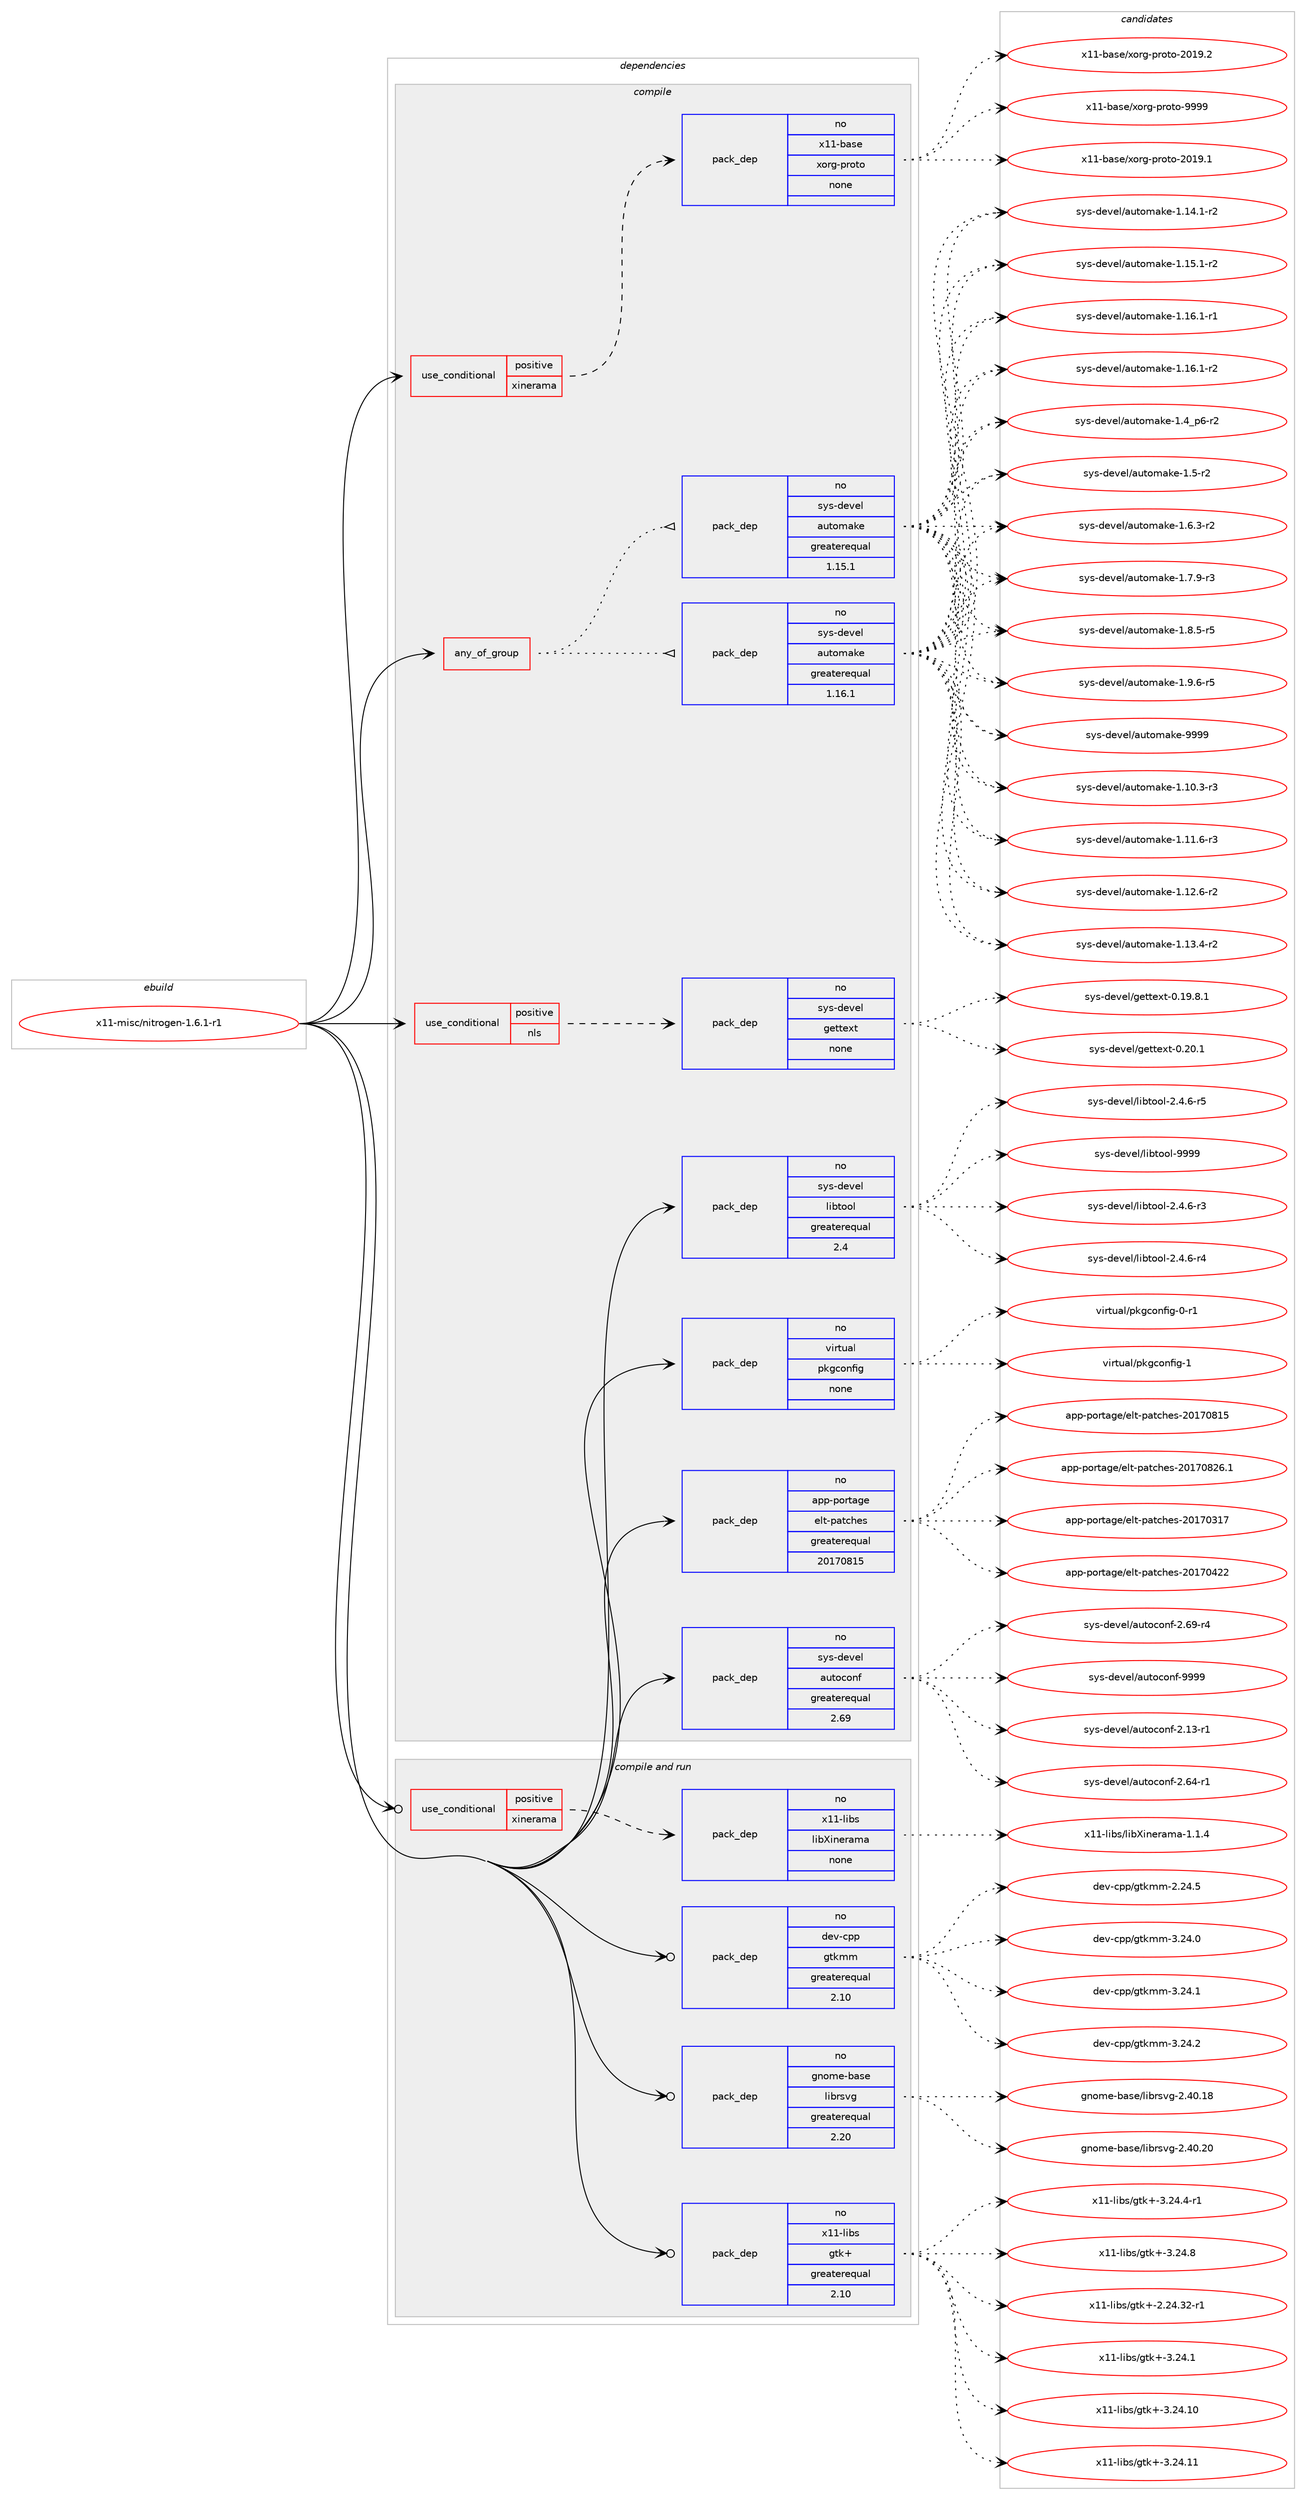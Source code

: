 digraph prolog {

# *************
# Graph options
# *************

newrank=true;
concentrate=true;
compound=true;
graph [rankdir=LR,fontname=Helvetica,fontsize=10,ranksep=1.5];#, ranksep=2.5, nodesep=0.2];
edge  [arrowhead=vee];
node  [fontname=Helvetica,fontsize=10];

# **********
# The ebuild
# **********

subgraph cluster_leftcol {
color=gray;
rank=same;
label=<<i>ebuild</i>>;
id [label="x11-misc/nitrogen-1.6.1-r1", color=red, width=4, href="../x11-misc/nitrogen-1.6.1-r1.svg"];
}

# ****************
# The dependencies
# ****************

subgraph cluster_midcol {
color=gray;
label=<<i>dependencies</i>>;
subgraph cluster_compile {
fillcolor="#eeeeee";
style=filled;
label=<<i>compile</i>>;
subgraph any16087 {
dependency919723 [label=<<TABLE BORDER="0" CELLBORDER="1" CELLSPACING="0" CELLPADDING="4"><TR><TD CELLPADDING="10">any_of_group</TD></TR></TABLE>>, shape=none, color=red];subgraph pack683200 {
dependency919724 [label=<<TABLE BORDER="0" CELLBORDER="1" CELLSPACING="0" CELLPADDING="4" WIDTH="220"><TR><TD ROWSPAN="6" CELLPADDING="30">pack_dep</TD></TR><TR><TD WIDTH="110">no</TD></TR><TR><TD>sys-devel</TD></TR><TR><TD>automake</TD></TR><TR><TD>greaterequal</TD></TR><TR><TD>1.16.1</TD></TR></TABLE>>, shape=none, color=blue];
}
dependency919723:e -> dependency919724:w [weight=20,style="dotted",arrowhead="oinv"];
subgraph pack683201 {
dependency919725 [label=<<TABLE BORDER="0" CELLBORDER="1" CELLSPACING="0" CELLPADDING="4" WIDTH="220"><TR><TD ROWSPAN="6" CELLPADDING="30">pack_dep</TD></TR><TR><TD WIDTH="110">no</TD></TR><TR><TD>sys-devel</TD></TR><TR><TD>automake</TD></TR><TR><TD>greaterequal</TD></TR><TR><TD>1.15.1</TD></TR></TABLE>>, shape=none, color=blue];
}
dependency919723:e -> dependency919725:w [weight=20,style="dotted",arrowhead="oinv"];
}
id:e -> dependency919723:w [weight=20,style="solid",arrowhead="vee"];
subgraph cond219845 {
dependency919726 [label=<<TABLE BORDER="0" CELLBORDER="1" CELLSPACING="0" CELLPADDING="4"><TR><TD ROWSPAN="3" CELLPADDING="10">use_conditional</TD></TR><TR><TD>positive</TD></TR><TR><TD>nls</TD></TR></TABLE>>, shape=none, color=red];
subgraph pack683202 {
dependency919727 [label=<<TABLE BORDER="0" CELLBORDER="1" CELLSPACING="0" CELLPADDING="4" WIDTH="220"><TR><TD ROWSPAN="6" CELLPADDING="30">pack_dep</TD></TR><TR><TD WIDTH="110">no</TD></TR><TR><TD>sys-devel</TD></TR><TR><TD>gettext</TD></TR><TR><TD>none</TD></TR><TR><TD></TD></TR></TABLE>>, shape=none, color=blue];
}
dependency919726:e -> dependency919727:w [weight=20,style="dashed",arrowhead="vee"];
}
id:e -> dependency919726:w [weight=20,style="solid",arrowhead="vee"];
subgraph cond219846 {
dependency919728 [label=<<TABLE BORDER="0" CELLBORDER="1" CELLSPACING="0" CELLPADDING="4"><TR><TD ROWSPAN="3" CELLPADDING="10">use_conditional</TD></TR><TR><TD>positive</TD></TR><TR><TD>xinerama</TD></TR></TABLE>>, shape=none, color=red];
subgraph pack683203 {
dependency919729 [label=<<TABLE BORDER="0" CELLBORDER="1" CELLSPACING="0" CELLPADDING="4" WIDTH="220"><TR><TD ROWSPAN="6" CELLPADDING="30">pack_dep</TD></TR><TR><TD WIDTH="110">no</TD></TR><TR><TD>x11-base</TD></TR><TR><TD>xorg-proto</TD></TR><TR><TD>none</TD></TR><TR><TD></TD></TR></TABLE>>, shape=none, color=blue];
}
dependency919728:e -> dependency919729:w [weight=20,style="dashed",arrowhead="vee"];
}
id:e -> dependency919728:w [weight=20,style="solid",arrowhead="vee"];
subgraph pack683204 {
dependency919730 [label=<<TABLE BORDER="0" CELLBORDER="1" CELLSPACING="0" CELLPADDING="4" WIDTH="220"><TR><TD ROWSPAN="6" CELLPADDING="30">pack_dep</TD></TR><TR><TD WIDTH="110">no</TD></TR><TR><TD>app-portage</TD></TR><TR><TD>elt-patches</TD></TR><TR><TD>greaterequal</TD></TR><TR><TD>20170815</TD></TR></TABLE>>, shape=none, color=blue];
}
id:e -> dependency919730:w [weight=20,style="solid",arrowhead="vee"];
subgraph pack683205 {
dependency919731 [label=<<TABLE BORDER="0" CELLBORDER="1" CELLSPACING="0" CELLPADDING="4" WIDTH="220"><TR><TD ROWSPAN="6" CELLPADDING="30">pack_dep</TD></TR><TR><TD WIDTH="110">no</TD></TR><TR><TD>sys-devel</TD></TR><TR><TD>autoconf</TD></TR><TR><TD>greaterequal</TD></TR><TR><TD>2.69</TD></TR></TABLE>>, shape=none, color=blue];
}
id:e -> dependency919731:w [weight=20,style="solid",arrowhead="vee"];
subgraph pack683206 {
dependency919732 [label=<<TABLE BORDER="0" CELLBORDER="1" CELLSPACING="0" CELLPADDING="4" WIDTH="220"><TR><TD ROWSPAN="6" CELLPADDING="30">pack_dep</TD></TR><TR><TD WIDTH="110">no</TD></TR><TR><TD>sys-devel</TD></TR><TR><TD>libtool</TD></TR><TR><TD>greaterequal</TD></TR><TR><TD>2.4</TD></TR></TABLE>>, shape=none, color=blue];
}
id:e -> dependency919732:w [weight=20,style="solid",arrowhead="vee"];
subgraph pack683207 {
dependency919733 [label=<<TABLE BORDER="0" CELLBORDER="1" CELLSPACING="0" CELLPADDING="4" WIDTH="220"><TR><TD ROWSPAN="6" CELLPADDING="30">pack_dep</TD></TR><TR><TD WIDTH="110">no</TD></TR><TR><TD>virtual</TD></TR><TR><TD>pkgconfig</TD></TR><TR><TD>none</TD></TR><TR><TD></TD></TR></TABLE>>, shape=none, color=blue];
}
id:e -> dependency919733:w [weight=20,style="solid",arrowhead="vee"];
}
subgraph cluster_compileandrun {
fillcolor="#eeeeee";
style=filled;
label=<<i>compile and run</i>>;
subgraph cond219847 {
dependency919734 [label=<<TABLE BORDER="0" CELLBORDER="1" CELLSPACING="0" CELLPADDING="4"><TR><TD ROWSPAN="3" CELLPADDING="10">use_conditional</TD></TR><TR><TD>positive</TD></TR><TR><TD>xinerama</TD></TR></TABLE>>, shape=none, color=red];
subgraph pack683208 {
dependency919735 [label=<<TABLE BORDER="0" CELLBORDER="1" CELLSPACING="0" CELLPADDING="4" WIDTH="220"><TR><TD ROWSPAN="6" CELLPADDING="30">pack_dep</TD></TR><TR><TD WIDTH="110">no</TD></TR><TR><TD>x11-libs</TD></TR><TR><TD>libXinerama</TD></TR><TR><TD>none</TD></TR><TR><TD></TD></TR></TABLE>>, shape=none, color=blue];
}
dependency919734:e -> dependency919735:w [weight=20,style="dashed",arrowhead="vee"];
}
id:e -> dependency919734:w [weight=20,style="solid",arrowhead="odotvee"];
subgraph pack683209 {
dependency919736 [label=<<TABLE BORDER="0" CELLBORDER="1" CELLSPACING="0" CELLPADDING="4" WIDTH="220"><TR><TD ROWSPAN="6" CELLPADDING="30">pack_dep</TD></TR><TR><TD WIDTH="110">no</TD></TR><TR><TD>dev-cpp</TD></TR><TR><TD>gtkmm</TD></TR><TR><TD>greaterequal</TD></TR><TR><TD>2.10</TD></TR></TABLE>>, shape=none, color=blue];
}
id:e -> dependency919736:w [weight=20,style="solid",arrowhead="odotvee"];
subgraph pack683210 {
dependency919737 [label=<<TABLE BORDER="0" CELLBORDER="1" CELLSPACING="0" CELLPADDING="4" WIDTH="220"><TR><TD ROWSPAN="6" CELLPADDING="30">pack_dep</TD></TR><TR><TD WIDTH="110">no</TD></TR><TR><TD>gnome-base</TD></TR><TR><TD>librsvg</TD></TR><TR><TD>greaterequal</TD></TR><TR><TD>2.20</TD></TR></TABLE>>, shape=none, color=blue];
}
id:e -> dependency919737:w [weight=20,style="solid",arrowhead="odotvee"];
subgraph pack683211 {
dependency919738 [label=<<TABLE BORDER="0" CELLBORDER="1" CELLSPACING="0" CELLPADDING="4" WIDTH="220"><TR><TD ROWSPAN="6" CELLPADDING="30">pack_dep</TD></TR><TR><TD WIDTH="110">no</TD></TR><TR><TD>x11-libs</TD></TR><TR><TD>gtk+</TD></TR><TR><TD>greaterequal</TD></TR><TR><TD>2.10</TD></TR></TABLE>>, shape=none, color=blue];
}
id:e -> dependency919738:w [weight=20,style="solid",arrowhead="odotvee"];
}
subgraph cluster_run {
fillcolor="#eeeeee";
style=filled;
label=<<i>run</i>>;
}
}

# **************
# The candidates
# **************

subgraph cluster_choices {
rank=same;
color=gray;
label=<<i>candidates</i>>;

subgraph choice683200 {
color=black;
nodesep=1;
choice11512111545100101118101108479711711611110997107101454946494846514511451 [label="sys-devel/automake-1.10.3-r3", color=red, width=4,href="../sys-devel/automake-1.10.3-r3.svg"];
choice11512111545100101118101108479711711611110997107101454946494946544511451 [label="sys-devel/automake-1.11.6-r3", color=red, width=4,href="../sys-devel/automake-1.11.6-r3.svg"];
choice11512111545100101118101108479711711611110997107101454946495046544511450 [label="sys-devel/automake-1.12.6-r2", color=red, width=4,href="../sys-devel/automake-1.12.6-r2.svg"];
choice11512111545100101118101108479711711611110997107101454946495146524511450 [label="sys-devel/automake-1.13.4-r2", color=red, width=4,href="../sys-devel/automake-1.13.4-r2.svg"];
choice11512111545100101118101108479711711611110997107101454946495246494511450 [label="sys-devel/automake-1.14.1-r2", color=red, width=4,href="../sys-devel/automake-1.14.1-r2.svg"];
choice11512111545100101118101108479711711611110997107101454946495346494511450 [label="sys-devel/automake-1.15.1-r2", color=red, width=4,href="../sys-devel/automake-1.15.1-r2.svg"];
choice11512111545100101118101108479711711611110997107101454946495446494511449 [label="sys-devel/automake-1.16.1-r1", color=red, width=4,href="../sys-devel/automake-1.16.1-r1.svg"];
choice11512111545100101118101108479711711611110997107101454946495446494511450 [label="sys-devel/automake-1.16.1-r2", color=red, width=4,href="../sys-devel/automake-1.16.1-r2.svg"];
choice115121115451001011181011084797117116111109971071014549465295112544511450 [label="sys-devel/automake-1.4_p6-r2", color=red, width=4,href="../sys-devel/automake-1.4_p6-r2.svg"];
choice11512111545100101118101108479711711611110997107101454946534511450 [label="sys-devel/automake-1.5-r2", color=red, width=4,href="../sys-devel/automake-1.5-r2.svg"];
choice115121115451001011181011084797117116111109971071014549465446514511450 [label="sys-devel/automake-1.6.3-r2", color=red, width=4,href="../sys-devel/automake-1.6.3-r2.svg"];
choice115121115451001011181011084797117116111109971071014549465546574511451 [label="sys-devel/automake-1.7.9-r3", color=red, width=4,href="../sys-devel/automake-1.7.9-r3.svg"];
choice115121115451001011181011084797117116111109971071014549465646534511453 [label="sys-devel/automake-1.8.5-r5", color=red, width=4,href="../sys-devel/automake-1.8.5-r5.svg"];
choice115121115451001011181011084797117116111109971071014549465746544511453 [label="sys-devel/automake-1.9.6-r5", color=red, width=4,href="../sys-devel/automake-1.9.6-r5.svg"];
choice115121115451001011181011084797117116111109971071014557575757 [label="sys-devel/automake-9999", color=red, width=4,href="../sys-devel/automake-9999.svg"];
dependency919724:e -> choice11512111545100101118101108479711711611110997107101454946494846514511451:w [style=dotted,weight="100"];
dependency919724:e -> choice11512111545100101118101108479711711611110997107101454946494946544511451:w [style=dotted,weight="100"];
dependency919724:e -> choice11512111545100101118101108479711711611110997107101454946495046544511450:w [style=dotted,weight="100"];
dependency919724:e -> choice11512111545100101118101108479711711611110997107101454946495146524511450:w [style=dotted,weight="100"];
dependency919724:e -> choice11512111545100101118101108479711711611110997107101454946495246494511450:w [style=dotted,weight="100"];
dependency919724:e -> choice11512111545100101118101108479711711611110997107101454946495346494511450:w [style=dotted,weight="100"];
dependency919724:e -> choice11512111545100101118101108479711711611110997107101454946495446494511449:w [style=dotted,weight="100"];
dependency919724:e -> choice11512111545100101118101108479711711611110997107101454946495446494511450:w [style=dotted,weight="100"];
dependency919724:e -> choice115121115451001011181011084797117116111109971071014549465295112544511450:w [style=dotted,weight="100"];
dependency919724:e -> choice11512111545100101118101108479711711611110997107101454946534511450:w [style=dotted,weight="100"];
dependency919724:e -> choice115121115451001011181011084797117116111109971071014549465446514511450:w [style=dotted,weight="100"];
dependency919724:e -> choice115121115451001011181011084797117116111109971071014549465546574511451:w [style=dotted,weight="100"];
dependency919724:e -> choice115121115451001011181011084797117116111109971071014549465646534511453:w [style=dotted,weight="100"];
dependency919724:e -> choice115121115451001011181011084797117116111109971071014549465746544511453:w [style=dotted,weight="100"];
dependency919724:e -> choice115121115451001011181011084797117116111109971071014557575757:w [style=dotted,weight="100"];
}
subgraph choice683201 {
color=black;
nodesep=1;
choice11512111545100101118101108479711711611110997107101454946494846514511451 [label="sys-devel/automake-1.10.3-r3", color=red, width=4,href="../sys-devel/automake-1.10.3-r3.svg"];
choice11512111545100101118101108479711711611110997107101454946494946544511451 [label="sys-devel/automake-1.11.6-r3", color=red, width=4,href="../sys-devel/automake-1.11.6-r3.svg"];
choice11512111545100101118101108479711711611110997107101454946495046544511450 [label="sys-devel/automake-1.12.6-r2", color=red, width=4,href="../sys-devel/automake-1.12.6-r2.svg"];
choice11512111545100101118101108479711711611110997107101454946495146524511450 [label="sys-devel/automake-1.13.4-r2", color=red, width=4,href="../sys-devel/automake-1.13.4-r2.svg"];
choice11512111545100101118101108479711711611110997107101454946495246494511450 [label="sys-devel/automake-1.14.1-r2", color=red, width=4,href="../sys-devel/automake-1.14.1-r2.svg"];
choice11512111545100101118101108479711711611110997107101454946495346494511450 [label="sys-devel/automake-1.15.1-r2", color=red, width=4,href="../sys-devel/automake-1.15.1-r2.svg"];
choice11512111545100101118101108479711711611110997107101454946495446494511449 [label="sys-devel/automake-1.16.1-r1", color=red, width=4,href="../sys-devel/automake-1.16.1-r1.svg"];
choice11512111545100101118101108479711711611110997107101454946495446494511450 [label="sys-devel/automake-1.16.1-r2", color=red, width=4,href="../sys-devel/automake-1.16.1-r2.svg"];
choice115121115451001011181011084797117116111109971071014549465295112544511450 [label="sys-devel/automake-1.4_p6-r2", color=red, width=4,href="../sys-devel/automake-1.4_p6-r2.svg"];
choice11512111545100101118101108479711711611110997107101454946534511450 [label="sys-devel/automake-1.5-r2", color=red, width=4,href="../sys-devel/automake-1.5-r2.svg"];
choice115121115451001011181011084797117116111109971071014549465446514511450 [label="sys-devel/automake-1.6.3-r2", color=red, width=4,href="../sys-devel/automake-1.6.3-r2.svg"];
choice115121115451001011181011084797117116111109971071014549465546574511451 [label="sys-devel/automake-1.7.9-r3", color=red, width=4,href="../sys-devel/automake-1.7.9-r3.svg"];
choice115121115451001011181011084797117116111109971071014549465646534511453 [label="sys-devel/automake-1.8.5-r5", color=red, width=4,href="../sys-devel/automake-1.8.5-r5.svg"];
choice115121115451001011181011084797117116111109971071014549465746544511453 [label="sys-devel/automake-1.9.6-r5", color=red, width=4,href="../sys-devel/automake-1.9.6-r5.svg"];
choice115121115451001011181011084797117116111109971071014557575757 [label="sys-devel/automake-9999", color=red, width=4,href="../sys-devel/automake-9999.svg"];
dependency919725:e -> choice11512111545100101118101108479711711611110997107101454946494846514511451:w [style=dotted,weight="100"];
dependency919725:e -> choice11512111545100101118101108479711711611110997107101454946494946544511451:w [style=dotted,weight="100"];
dependency919725:e -> choice11512111545100101118101108479711711611110997107101454946495046544511450:w [style=dotted,weight="100"];
dependency919725:e -> choice11512111545100101118101108479711711611110997107101454946495146524511450:w [style=dotted,weight="100"];
dependency919725:e -> choice11512111545100101118101108479711711611110997107101454946495246494511450:w [style=dotted,weight="100"];
dependency919725:e -> choice11512111545100101118101108479711711611110997107101454946495346494511450:w [style=dotted,weight="100"];
dependency919725:e -> choice11512111545100101118101108479711711611110997107101454946495446494511449:w [style=dotted,weight="100"];
dependency919725:e -> choice11512111545100101118101108479711711611110997107101454946495446494511450:w [style=dotted,weight="100"];
dependency919725:e -> choice115121115451001011181011084797117116111109971071014549465295112544511450:w [style=dotted,weight="100"];
dependency919725:e -> choice11512111545100101118101108479711711611110997107101454946534511450:w [style=dotted,weight="100"];
dependency919725:e -> choice115121115451001011181011084797117116111109971071014549465446514511450:w [style=dotted,weight="100"];
dependency919725:e -> choice115121115451001011181011084797117116111109971071014549465546574511451:w [style=dotted,weight="100"];
dependency919725:e -> choice115121115451001011181011084797117116111109971071014549465646534511453:w [style=dotted,weight="100"];
dependency919725:e -> choice115121115451001011181011084797117116111109971071014549465746544511453:w [style=dotted,weight="100"];
dependency919725:e -> choice115121115451001011181011084797117116111109971071014557575757:w [style=dotted,weight="100"];
}
subgraph choice683202 {
color=black;
nodesep=1;
choice1151211154510010111810110847103101116116101120116454846495746564649 [label="sys-devel/gettext-0.19.8.1", color=red, width=4,href="../sys-devel/gettext-0.19.8.1.svg"];
choice115121115451001011181011084710310111611610112011645484650484649 [label="sys-devel/gettext-0.20.1", color=red, width=4,href="../sys-devel/gettext-0.20.1.svg"];
dependency919727:e -> choice1151211154510010111810110847103101116116101120116454846495746564649:w [style=dotted,weight="100"];
dependency919727:e -> choice115121115451001011181011084710310111611610112011645484650484649:w [style=dotted,weight="100"];
}
subgraph choice683203 {
color=black;
nodesep=1;
choice1204949459897115101471201111141034511211411111611145504849574649 [label="x11-base/xorg-proto-2019.1", color=red, width=4,href="../x11-base/xorg-proto-2019.1.svg"];
choice1204949459897115101471201111141034511211411111611145504849574650 [label="x11-base/xorg-proto-2019.2", color=red, width=4,href="../x11-base/xorg-proto-2019.2.svg"];
choice120494945989711510147120111114103451121141111161114557575757 [label="x11-base/xorg-proto-9999", color=red, width=4,href="../x11-base/xorg-proto-9999.svg"];
dependency919729:e -> choice1204949459897115101471201111141034511211411111611145504849574649:w [style=dotted,weight="100"];
dependency919729:e -> choice1204949459897115101471201111141034511211411111611145504849574650:w [style=dotted,weight="100"];
dependency919729:e -> choice120494945989711510147120111114103451121141111161114557575757:w [style=dotted,weight="100"];
}
subgraph choice683204 {
color=black;
nodesep=1;
choice97112112451121111141169710310147101108116451129711699104101115455048495548514955 [label="app-portage/elt-patches-20170317", color=red, width=4,href="../app-portage/elt-patches-20170317.svg"];
choice97112112451121111141169710310147101108116451129711699104101115455048495548525050 [label="app-portage/elt-patches-20170422", color=red, width=4,href="../app-portage/elt-patches-20170422.svg"];
choice97112112451121111141169710310147101108116451129711699104101115455048495548564953 [label="app-portage/elt-patches-20170815", color=red, width=4,href="../app-portage/elt-patches-20170815.svg"];
choice971121124511211111411697103101471011081164511297116991041011154550484955485650544649 [label="app-portage/elt-patches-20170826.1", color=red, width=4,href="../app-portage/elt-patches-20170826.1.svg"];
dependency919730:e -> choice97112112451121111141169710310147101108116451129711699104101115455048495548514955:w [style=dotted,weight="100"];
dependency919730:e -> choice97112112451121111141169710310147101108116451129711699104101115455048495548525050:w [style=dotted,weight="100"];
dependency919730:e -> choice97112112451121111141169710310147101108116451129711699104101115455048495548564953:w [style=dotted,weight="100"];
dependency919730:e -> choice971121124511211111411697103101471011081164511297116991041011154550484955485650544649:w [style=dotted,weight="100"];
}
subgraph choice683205 {
color=black;
nodesep=1;
choice1151211154510010111810110847971171161119911111010245504649514511449 [label="sys-devel/autoconf-2.13-r1", color=red, width=4,href="../sys-devel/autoconf-2.13-r1.svg"];
choice1151211154510010111810110847971171161119911111010245504654524511449 [label="sys-devel/autoconf-2.64-r1", color=red, width=4,href="../sys-devel/autoconf-2.64-r1.svg"];
choice1151211154510010111810110847971171161119911111010245504654574511452 [label="sys-devel/autoconf-2.69-r4", color=red, width=4,href="../sys-devel/autoconf-2.69-r4.svg"];
choice115121115451001011181011084797117116111991111101024557575757 [label="sys-devel/autoconf-9999", color=red, width=4,href="../sys-devel/autoconf-9999.svg"];
dependency919731:e -> choice1151211154510010111810110847971171161119911111010245504649514511449:w [style=dotted,weight="100"];
dependency919731:e -> choice1151211154510010111810110847971171161119911111010245504654524511449:w [style=dotted,weight="100"];
dependency919731:e -> choice1151211154510010111810110847971171161119911111010245504654574511452:w [style=dotted,weight="100"];
dependency919731:e -> choice115121115451001011181011084797117116111991111101024557575757:w [style=dotted,weight="100"];
}
subgraph choice683206 {
color=black;
nodesep=1;
choice1151211154510010111810110847108105981161111111084550465246544511451 [label="sys-devel/libtool-2.4.6-r3", color=red, width=4,href="../sys-devel/libtool-2.4.6-r3.svg"];
choice1151211154510010111810110847108105981161111111084550465246544511452 [label="sys-devel/libtool-2.4.6-r4", color=red, width=4,href="../sys-devel/libtool-2.4.6-r4.svg"];
choice1151211154510010111810110847108105981161111111084550465246544511453 [label="sys-devel/libtool-2.4.6-r5", color=red, width=4,href="../sys-devel/libtool-2.4.6-r5.svg"];
choice1151211154510010111810110847108105981161111111084557575757 [label="sys-devel/libtool-9999", color=red, width=4,href="../sys-devel/libtool-9999.svg"];
dependency919732:e -> choice1151211154510010111810110847108105981161111111084550465246544511451:w [style=dotted,weight="100"];
dependency919732:e -> choice1151211154510010111810110847108105981161111111084550465246544511452:w [style=dotted,weight="100"];
dependency919732:e -> choice1151211154510010111810110847108105981161111111084550465246544511453:w [style=dotted,weight="100"];
dependency919732:e -> choice1151211154510010111810110847108105981161111111084557575757:w [style=dotted,weight="100"];
}
subgraph choice683207 {
color=black;
nodesep=1;
choice11810511411611797108471121071039911111010210510345484511449 [label="virtual/pkgconfig-0-r1", color=red, width=4,href="../virtual/pkgconfig-0-r1.svg"];
choice1181051141161179710847112107103991111101021051034549 [label="virtual/pkgconfig-1", color=red, width=4,href="../virtual/pkgconfig-1.svg"];
dependency919733:e -> choice11810511411611797108471121071039911111010210510345484511449:w [style=dotted,weight="100"];
dependency919733:e -> choice1181051141161179710847112107103991111101021051034549:w [style=dotted,weight="100"];
}
subgraph choice683208 {
color=black;
nodesep=1;
choice120494945108105981154710810598881051101011149710997454946494652 [label="x11-libs/libXinerama-1.1.4", color=red, width=4,href="../x11-libs/libXinerama-1.1.4.svg"];
dependency919735:e -> choice120494945108105981154710810598881051101011149710997454946494652:w [style=dotted,weight="100"];
}
subgraph choice683209 {
color=black;
nodesep=1;
choice10010111845991121124710311610710910945504650524653 [label="dev-cpp/gtkmm-2.24.5", color=red, width=4,href="../dev-cpp/gtkmm-2.24.5.svg"];
choice10010111845991121124710311610710910945514650524648 [label="dev-cpp/gtkmm-3.24.0", color=red, width=4,href="../dev-cpp/gtkmm-3.24.0.svg"];
choice10010111845991121124710311610710910945514650524649 [label="dev-cpp/gtkmm-3.24.1", color=red, width=4,href="../dev-cpp/gtkmm-3.24.1.svg"];
choice10010111845991121124710311610710910945514650524650 [label="dev-cpp/gtkmm-3.24.2", color=red, width=4,href="../dev-cpp/gtkmm-3.24.2.svg"];
dependency919736:e -> choice10010111845991121124710311610710910945504650524653:w [style=dotted,weight="100"];
dependency919736:e -> choice10010111845991121124710311610710910945514650524648:w [style=dotted,weight="100"];
dependency919736:e -> choice10010111845991121124710311610710910945514650524649:w [style=dotted,weight="100"];
dependency919736:e -> choice10010111845991121124710311610710910945514650524650:w [style=dotted,weight="100"];
}
subgraph choice683210 {
color=black;
nodesep=1;
choice10311011110910145989711510147108105981141151181034550465248464956 [label="gnome-base/librsvg-2.40.18", color=red, width=4,href="../gnome-base/librsvg-2.40.18.svg"];
choice10311011110910145989711510147108105981141151181034550465248465048 [label="gnome-base/librsvg-2.40.20", color=red, width=4,href="../gnome-base/librsvg-2.40.20.svg"];
dependency919737:e -> choice10311011110910145989711510147108105981141151181034550465248464956:w [style=dotted,weight="100"];
dependency919737:e -> choice10311011110910145989711510147108105981141151181034550465248465048:w [style=dotted,weight="100"];
}
subgraph choice683211 {
color=black;
nodesep=1;
choice12049494510810598115471031161074345504650524651504511449 [label="x11-libs/gtk+-2.24.32-r1", color=red, width=4,href="../x11-libs/gtk+-2.24.32-r1.svg"];
choice12049494510810598115471031161074345514650524649 [label="x11-libs/gtk+-3.24.1", color=red, width=4,href="../x11-libs/gtk+-3.24.1.svg"];
choice1204949451081059811547103116107434551465052464948 [label="x11-libs/gtk+-3.24.10", color=red, width=4,href="../x11-libs/gtk+-3.24.10.svg"];
choice1204949451081059811547103116107434551465052464949 [label="x11-libs/gtk+-3.24.11", color=red, width=4,href="../x11-libs/gtk+-3.24.11.svg"];
choice120494945108105981154710311610743455146505246524511449 [label="x11-libs/gtk+-3.24.4-r1", color=red, width=4,href="../x11-libs/gtk+-3.24.4-r1.svg"];
choice12049494510810598115471031161074345514650524656 [label="x11-libs/gtk+-3.24.8", color=red, width=4,href="../x11-libs/gtk+-3.24.8.svg"];
dependency919738:e -> choice12049494510810598115471031161074345504650524651504511449:w [style=dotted,weight="100"];
dependency919738:e -> choice12049494510810598115471031161074345514650524649:w [style=dotted,weight="100"];
dependency919738:e -> choice1204949451081059811547103116107434551465052464948:w [style=dotted,weight="100"];
dependency919738:e -> choice1204949451081059811547103116107434551465052464949:w [style=dotted,weight="100"];
dependency919738:e -> choice120494945108105981154710311610743455146505246524511449:w [style=dotted,weight="100"];
dependency919738:e -> choice12049494510810598115471031161074345514650524656:w [style=dotted,weight="100"];
}
}

}
